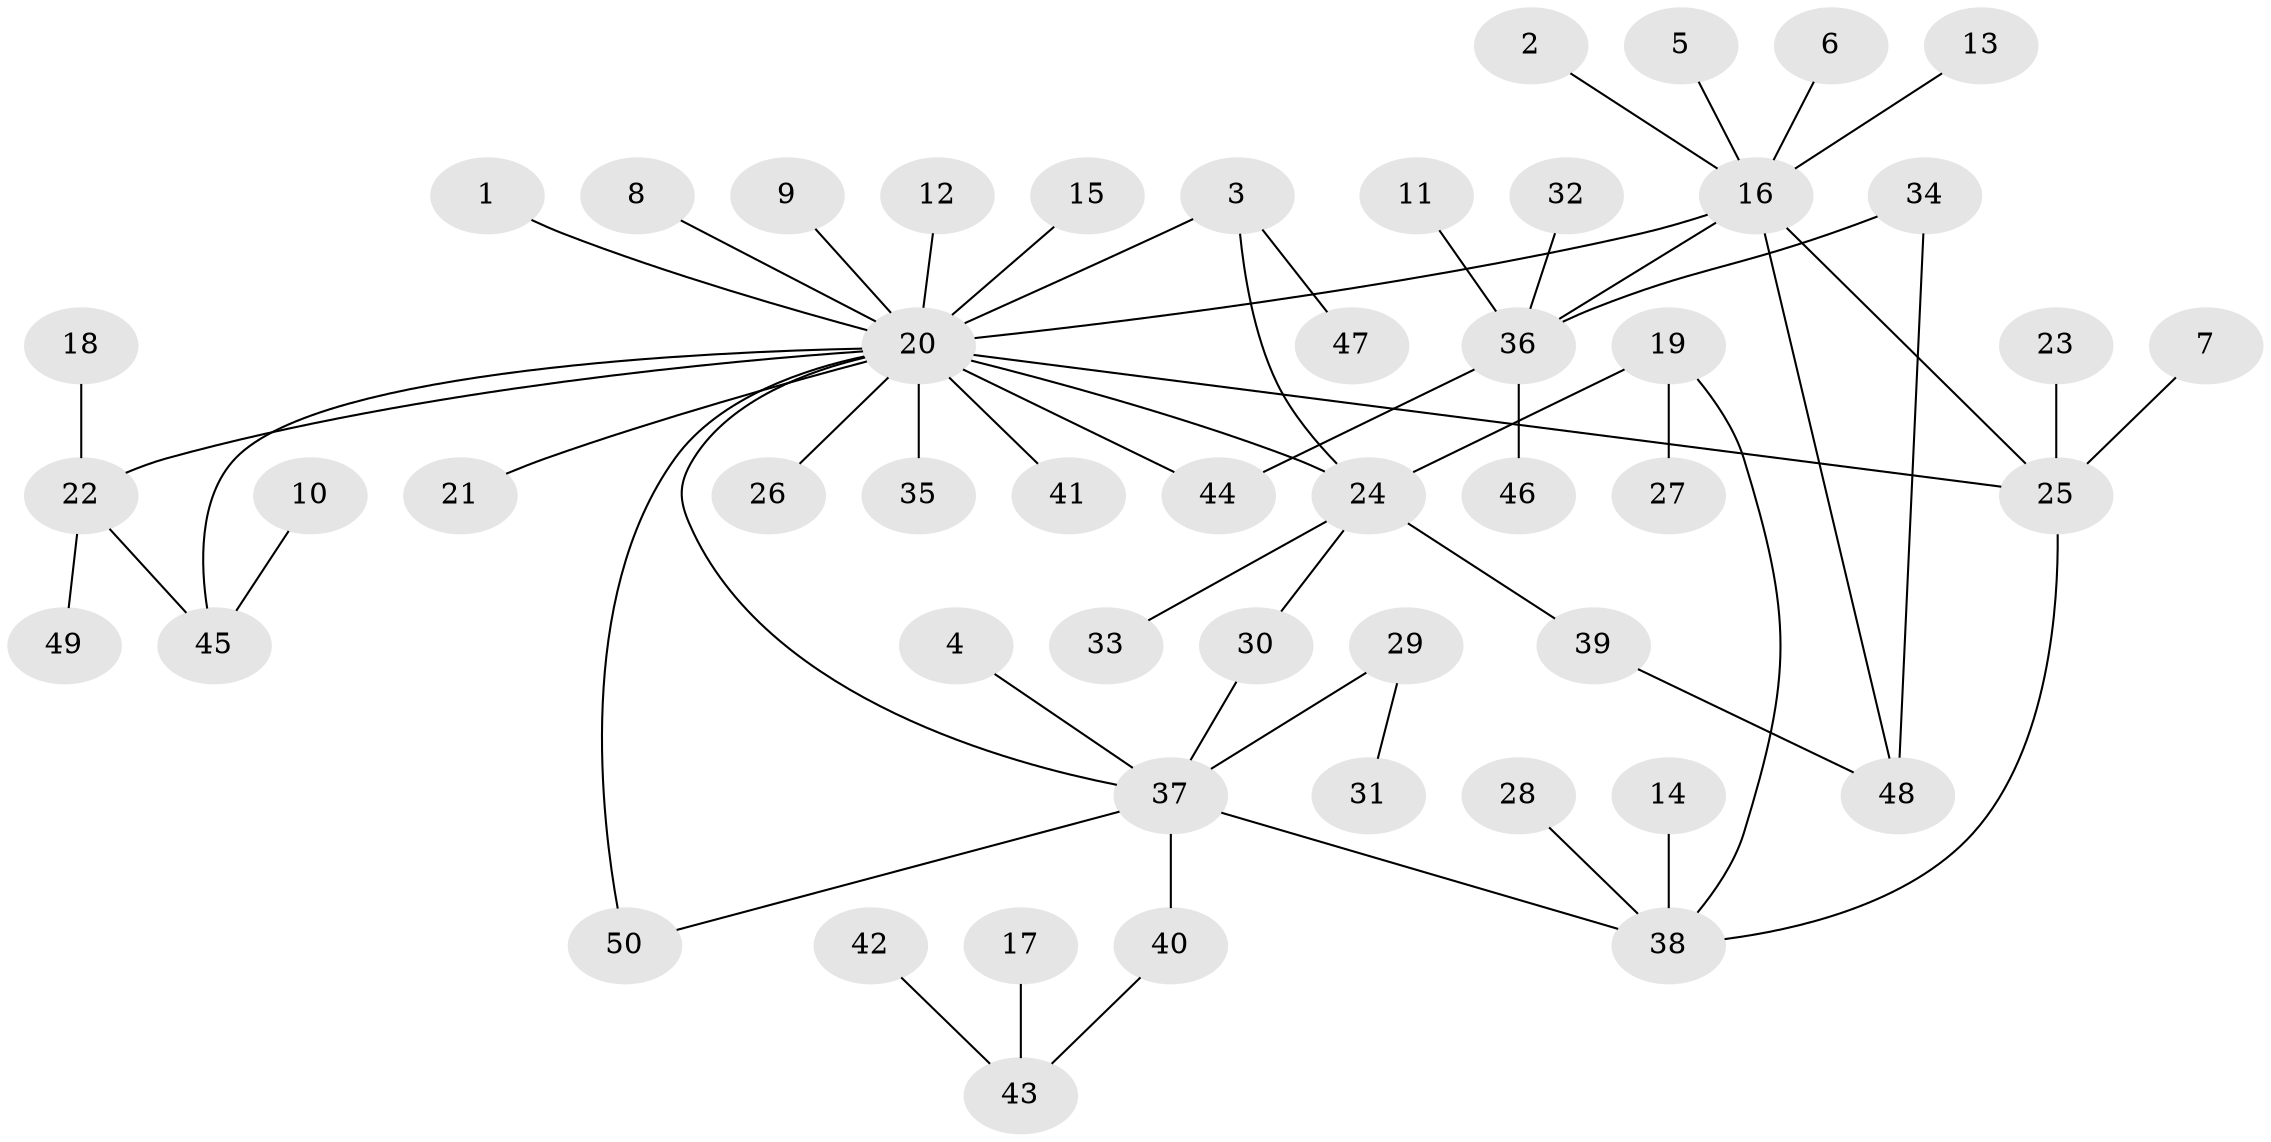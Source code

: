 // original degree distribution, {4: 0.03, 23: 0.01, 3: 0.09, 5: 0.04, 10: 0.02, 1: 0.63, 9: 0.01, 2: 0.13, 7: 0.02, 6: 0.02}
// Generated by graph-tools (version 1.1) at 2025/01/03/09/25 03:01:39]
// undirected, 50 vertices, 59 edges
graph export_dot {
graph [start="1"]
  node [color=gray90,style=filled];
  1;
  2;
  3;
  4;
  5;
  6;
  7;
  8;
  9;
  10;
  11;
  12;
  13;
  14;
  15;
  16;
  17;
  18;
  19;
  20;
  21;
  22;
  23;
  24;
  25;
  26;
  27;
  28;
  29;
  30;
  31;
  32;
  33;
  34;
  35;
  36;
  37;
  38;
  39;
  40;
  41;
  42;
  43;
  44;
  45;
  46;
  47;
  48;
  49;
  50;
  1 -- 20 [weight=1.0];
  2 -- 16 [weight=1.0];
  3 -- 20 [weight=2.0];
  3 -- 24 [weight=1.0];
  3 -- 47 [weight=1.0];
  4 -- 37 [weight=1.0];
  5 -- 16 [weight=1.0];
  6 -- 16 [weight=1.0];
  7 -- 25 [weight=1.0];
  8 -- 20 [weight=1.0];
  9 -- 20 [weight=1.0];
  10 -- 45 [weight=1.0];
  11 -- 36 [weight=1.0];
  12 -- 20 [weight=1.0];
  13 -- 16 [weight=1.0];
  14 -- 38 [weight=1.0];
  15 -- 20 [weight=1.0];
  16 -- 20 [weight=1.0];
  16 -- 25 [weight=1.0];
  16 -- 36 [weight=1.0];
  16 -- 48 [weight=1.0];
  17 -- 43 [weight=1.0];
  18 -- 22 [weight=1.0];
  19 -- 24 [weight=1.0];
  19 -- 27 [weight=1.0];
  19 -- 38 [weight=1.0];
  20 -- 21 [weight=1.0];
  20 -- 22 [weight=1.0];
  20 -- 24 [weight=1.0];
  20 -- 25 [weight=1.0];
  20 -- 26 [weight=1.0];
  20 -- 35 [weight=1.0];
  20 -- 37 [weight=1.0];
  20 -- 41 [weight=1.0];
  20 -- 44 [weight=1.0];
  20 -- 45 [weight=1.0];
  20 -- 50 [weight=1.0];
  22 -- 45 [weight=1.0];
  22 -- 49 [weight=1.0];
  23 -- 25 [weight=1.0];
  24 -- 30 [weight=1.0];
  24 -- 33 [weight=1.0];
  24 -- 39 [weight=1.0];
  25 -- 38 [weight=1.0];
  28 -- 38 [weight=1.0];
  29 -- 31 [weight=1.0];
  29 -- 37 [weight=1.0];
  30 -- 37 [weight=1.0];
  32 -- 36 [weight=1.0];
  34 -- 36 [weight=1.0];
  34 -- 48 [weight=1.0];
  36 -- 44 [weight=2.0];
  36 -- 46 [weight=1.0];
  37 -- 38 [weight=1.0];
  37 -- 40 [weight=1.0];
  37 -- 50 [weight=1.0];
  39 -- 48 [weight=1.0];
  40 -- 43 [weight=1.0];
  42 -- 43 [weight=1.0];
}
